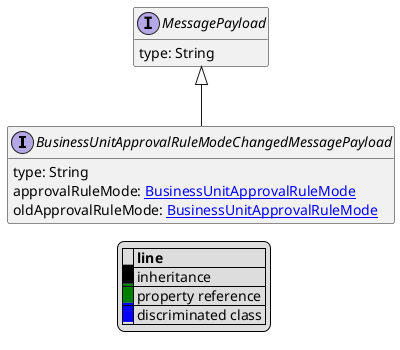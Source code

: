 @startuml

hide empty fields
hide empty methods
legend
|= |= line |
|<back:black>   </back>| inheritance |
|<back:green>   </back>| property reference |
|<back:blue>   </back>| discriminated class |
endlegend
interface BusinessUnitApprovalRuleModeChangedMessagePayload [[BusinessUnitApprovalRuleModeChangedMessagePayload.svg]] extends MessagePayload {
    type: String
    approvalRuleMode: [[BusinessUnitApprovalRuleMode.svg BusinessUnitApprovalRuleMode]]
    oldApprovalRuleMode: [[BusinessUnitApprovalRuleMode.svg BusinessUnitApprovalRuleMode]]
}
interface MessagePayload [[MessagePayload.svg]]  {
    type: String
}





@enduml
